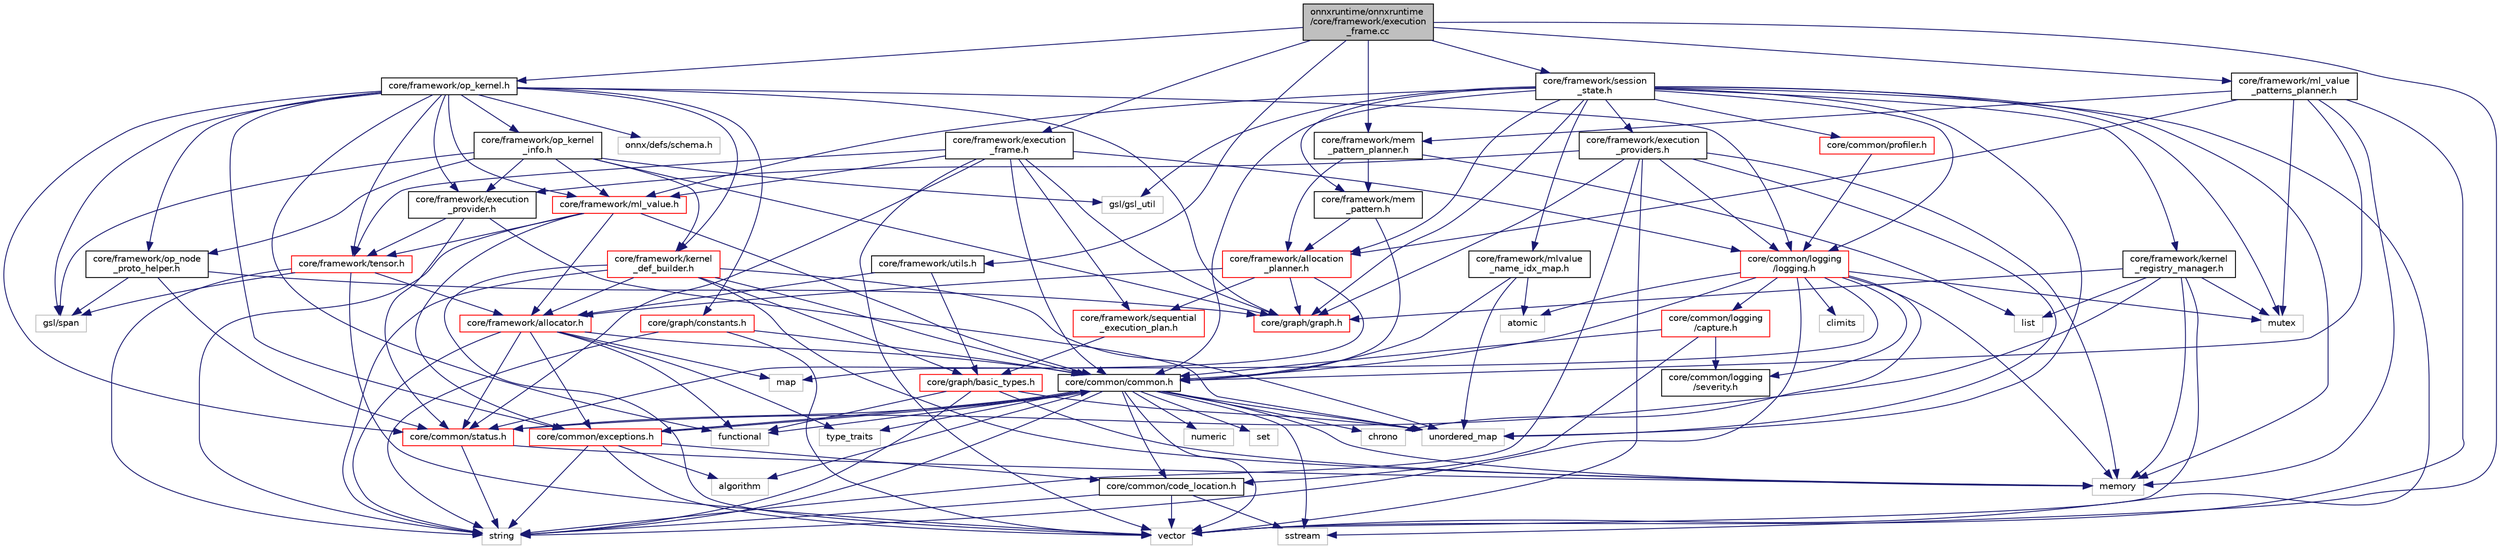 digraph "onnxruntime/onnxruntime/core/framework/execution_frame.cc"
{
  edge [fontname="Helvetica",fontsize="10",labelfontname="Helvetica",labelfontsize="10"];
  node [fontname="Helvetica",fontsize="10",shape=record];
  Node0 [label="onnxruntime/onnxruntime\l/core/framework/execution\l_frame.cc",height=0.2,width=0.4,color="black", fillcolor="grey75", style="filled", fontcolor="black"];
  Node0 -> Node1 [color="midnightblue",fontsize="10",style="solid"];
  Node1 [label="core/framework/execution\l_frame.h",height=0.2,width=0.4,color="black", fillcolor="white", style="filled",URL="$execution__frame_8h.html"];
  Node1 -> Node2 [color="midnightblue",fontsize="10",style="solid"];
  Node2 [label="vector",height=0.2,width=0.4,color="grey75", fillcolor="white", style="filled"];
  Node1 -> Node3 [color="midnightblue",fontsize="10",style="solid"];
  Node3 [label="core/common/common.h",height=0.2,width=0.4,color="black", fillcolor="white", style="filled",URL="$include_2onnxruntime_2core_2common_2common_8h.html"];
  Node3 -> Node4 [color="midnightblue",fontsize="10",style="solid"];
  Node4 [label="algorithm",height=0.2,width=0.4,color="grey75", fillcolor="white", style="filled"];
  Node3 -> Node5 [color="midnightblue",fontsize="10",style="solid"];
  Node5 [label="functional",height=0.2,width=0.4,color="grey75", fillcolor="white", style="filled"];
  Node3 -> Node6 [color="midnightblue",fontsize="10",style="solid"];
  Node6 [label="memory",height=0.2,width=0.4,color="grey75", fillcolor="white", style="filled"];
  Node3 -> Node7 [color="midnightblue",fontsize="10",style="solid"];
  Node7 [label="numeric",height=0.2,width=0.4,color="grey75", fillcolor="white", style="filled"];
  Node3 -> Node8 [color="midnightblue",fontsize="10",style="solid"];
  Node8 [label="set",height=0.2,width=0.4,color="grey75", fillcolor="white", style="filled"];
  Node3 -> Node9 [color="midnightblue",fontsize="10",style="solid"];
  Node9 [label="sstream",height=0.2,width=0.4,color="grey75", fillcolor="white", style="filled"];
  Node3 -> Node10 [color="midnightblue",fontsize="10",style="solid"];
  Node10 [label="string",height=0.2,width=0.4,color="grey75", fillcolor="white", style="filled"];
  Node3 -> Node11 [color="midnightblue",fontsize="10",style="solid"];
  Node11 [label="type_traits",height=0.2,width=0.4,color="grey75", fillcolor="white", style="filled"];
  Node3 -> Node12 [color="midnightblue",fontsize="10",style="solid"];
  Node12 [label="unordered_map",height=0.2,width=0.4,color="grey75", fillcolor="white", style="filled"];
  Node3 -> Node2 [color="midnightblue",fontsize="10",style="solid"];
  Node3 -> Node13 [color="midnightblue",fontsize="10",style="solid"];
  Node13 [label="chrono",height=0.2,width=0.4,color="grey75", fillcolor="white", style="filled"];
  Node3 -> Node14 [color="midnightblue",fontsize="10",style="solid"];
  Node14 [label="core/common/code_location.h",height=0.2,width=0.4,color="black", fillcolor="white", style="filled",URL="$code__location_8h.html"];
  Node14 -> Node9 [color="midnightblue",fontsize="10",style="solid"];
  Node14 -> Node10 [color="midnightblue",fontsize="10",style="solid"];
  Node14 -> Node2 [color="midnightblue",fontsize="10",style="solid"];
  Node3 -> Node15 [color="midnightblue",fontsize="10",style="solid"];
  Node15 [label="core/common/exceptions.h",height=0.2,width=0.4,color="red", fillcolor="white", style="filled",URL="$exceptions_8h.html"];
  Node15 -> Node4 [color="midnightblue",fontsize="10",style="solid"];
  Node15 -> Node10 [color="midnightblue",fontsize="10",style="solid"];
  Node15 -> Node2 [color="midnightblue",fontsize="10",style="solid"];
  Node15 -> Node3 [color="midnightblue",fontsize="10",style="solid"];
  Node15 -> Node14 [color="midnightblue",fontsize="10",style="solid"];
  Node3 -> Node19 [color="midnightblue",fontsize="10",style="solid"];
  Node19 [label="core/common/status.h",height=0.2,width=0.4,color="red", fillcolor="white", style="filled",URL="$status_8h.html"];
  Node19 -> Node6 [color="midnightblue",fontsize="10",style="solid"];
  Node19 -> Node10 [color="midnightblue",fontsize="10",style="solid"];
  Node1 -> Node22 [color="midnightblue",fontsize="10",style="solid"];
  Node22 [label="core/common/logging\l/logging.h",height=0.2,width=0.4,color="red", fillcolor="white", style="filled",URL="$logging_8h.html"];
  Node22 -> Node23 [color="midnightblue",fontsize="10",style="solid"];
  Node23 [label="atomic",height=0.2,width=0.4,color="grey75", fillcolor="white", style="filled"];
  Node22 -> Node13 [color="midnightblue",fontsize="10",style="solid"];
  Node22 -> Node24 [color="midnightblue",fontsize="10",style="solid"];
  Node24 [label="climits",height=0.2,width=0.4,color="grey75", fillcolor="white", style="filled"];
  Node22 -> Node25 [color="midnightblue",fontsize="10",style="solid"];
  Node25 [label="map",height=0.2,width=0.4,color="grey75", fillcolor="white", style="filled"];
  Node22 -> Node6 [color="midnightblue",fontsize="10",style="solid"];
  Node22 -> Node26 [color="midnightblue",fontsize="10",style="solid"];
  Node26 [label="mutex",height=0.2,width=0.4,color="grey75", fillcolor="white", style="filled"];
  Node22 -> Node10 [color="midnightblue",fontsize="10",style="solid"];
  Node22 -> Node3 [color="midnightblue",fontsize="10",style="solid"];
  Node22 -> Node27 [color="midnightblue",fontsize="10",style="solid"];
  Node27 [label="core/common/logging\l/capture.h",height=0.2,width=0.4,color="red", fillcolor="white", style="filled",URL="$capture_8h.html"];
  Node27 -> Node3 [color="midnightblue",fontsize="10",style="solid"];
  Node27 -> Node14 [color="midnightblue",fontsize="10",style="solid"];
  Node27 -> Node29 [color="midnightblue",fontsize="10",style="solid"];
  Node29 [label="core/common/logging\l/severity.h",height=0.2,width=0.4,color="black", fillcolor="white", style="filled",URL="$severity_8h.html"];
  Node22 -> Node29 [color="midnightblue",fontsize="10",style="solid"];
  Node1 -> Node19 [color="midnightblue",fontsize="10",style="solid"];
  Node1 -> Node31 [color="midnightblue",fontsize="10",style="solid"];
  Node31 [label="core/framework/ml_value.h",height=0.2,width=0.4,color="red", fillcolor="white", style="filled",URL="$ml__value_8h.html"];
  Node31 -> Node10 [color="midnightblue",fontsize="10",style="solid"];
  Node31 -> Node3 [color="midnightblue",fontsize="10",style="solid"];
  Node31 -> Node15 [color="midnightblue",fontsize="10",style="solid"];
  Node31 -> Node32 [color="midnightblue",fontsize="10",style="solid"];
  Node32 [label="core/framework/allocator.h",height=0.2,width=0.4,color="red", fillcolor="white", style="filled",URL="$framework_2allocator_8h.html"];
  Node32 -> Node5 [color="midnightblue",fontsize="10",style="solid"];
  Node32 -> Node25 [color="midnightblue",fontsize="10",style="solid"];
  Node32 -> Node10 [color="midnightblue",fontsize="10",style="solid"];
  Node32 -> Node11 [color="midnightblue",fontsize="10",style="solid"];
  Node32 -> Node3 [color="midnightblue",fontsize="10",style="solid"];
  Node32 -> Node15 [color="midnightblue",fontsize="10",style="solid"];
  Node32 -> Node19 [color="midnightblue",fontsize="10",style="solid"];
  Node31 -> Node43 [color="midnightblue",fontsize="10",style="solid"];
  Node43 [label="core/framework/tensor.h",height=0.2,width=0.4,color="red", fillcolor="white", style="filled",URL="$tensor_8h.html"];
  Node43 -> Node10 [color="midnightblue",fontsize="10",style="solid"];
  Node43 -> Node2 [color="midnightblue",fontsize="10",style="solid"];
  Node43 -> Node45 [color="midnightblue",fontsize="10",style="solid"];
  Node45 [label="gsl/span",height=0.2,width=0.4,color="grey75", fillcolor="white", style="filled"];
  Node43 -> Node32 [color="midnightblue",fontsize="10",style="solid"];
  Node1 -> Node49 [color="midnightblue",fontsize="10",style="solid"];
  Node49 [label="core/framework/sequential\l_execution_plan.h",height=0.2,width=0.4,color="red", fillcolor="white", style="filled",URL="$sequential__execution__plan_8h.html"];
  Node49 -> Node35 [color="midnightblue",fontsize="10",style="solid"];
  Node35 [label="core/graph/basic_types.h",height=0.2,width=0.4,color="red", fillcolor="white", style="filled",URL="$basic__types_8h.html"];
  Node35 -> Node12 [color="midnightblue",fontsize="10",style="solid"];
  Node35 -> Node10 [color="midnightblue",fontsize="10",style="solid"];
  Node35 -> Node6 [color="midnightblue",fontsize="10",style="solid"];
  Node35 -> Node5 [color="midnightblue",fontsize="10",style="solid"];
  Node1 -> Node43 [color="midnightblue",fontsize="10",style="solid"];
  Node1 -> Node51 [color="midnightblue",fontsize="10",style="solid"];
  Node51 [label="core/graph/graph.h",height=0.2,width=0.4,color="red", fillcolor="white", style="filled",URL="$graph_8h.html"];
  Node0 -> Node9 [color="midnightblue",fontsize="10",style="solid"];
  Node0 -> Node65 [color="midnightblue",fontsize="10",style="solid"];
  Node65 [label="core/framework/mem\l_pattern_planner.h",height=0.2,width=0.4,color="black", fillcolor="white", style="filled",URL="$mem__pattern__planner_8h.html"];
  Node65 -> Node66 [color="midnightblue",fontsize="10",style="solid"];
  Node66 [label="core/framework/mem\l_pattern.h",height=0.2,width=0.4,color="black", fillcolor="white", style="filled",URL="$mem__pattern_8h.html"];
  Node66 -> Node3 [color="midnightblue",fontsize="10",style="solid"];
  Node66 -> Node67 [color="midnightblue",fontsize="10",style="solid"];
  Node67 [label="core/framework/allocation\l_planner.h",height=0.2,width=0.4,color="red", fillcolor="white", style="filled",URL="$allocation__planner_8h.html"];
  Node67 -> Node19 [color="midnightblue",fontsize="10",style="solid"];
  Node67 -> Node32 [color="midnightblue",fontsize="10",style="solid"];
  Node67 -> Node49 [color="midnightblue",fontsize="10",style="solid"];
  Node67 -> Node51 [color="midnightblue",fontsize="10",style="solid"];
  Node65 -> Node67 [color="midnightblue",fontsize="10",style="solid"];
  Node65 -> Node68 [color="midnightblue",fontsize="10",style="solid"];
  Node68 [label="list",height=0.2,width=0.4,color="grey75", fillcolor="white", style="filled"];
  Node0 -> Node69 [color="midnightblue",fontsize="10",style="solid"];
  Node69 [label="core/framework/ml_value\l_patterns_planner.h",height=0.2,width=0.4,color="black", fillcolor="white", style="filled",URL="$ml__value__patterns__planner_8h.html"];
  Node69 -> Node3 [color="midnightblue",fontsize="10",style="solid"];
  Node69 -> Node65 [color="midnightblue",fontsize="10",style="solid"];
  Node69 -> Node67 [color="midnightblue",fontsize="10",style="solid"];
  Node69 -> Node2 [color="midnightblue",fontsize="10",style="solid"];
  Node69 -> Node6 [color="midnightblue",fontsize="10",style="solid"];
  Node69 -> Node26 [color="midnightblue",fontsize="10",style="solid"];
  Node0 -> Node70 [color="midnightblue",fontsize="10",style="solid"];
  Node70 [label="core/framework/op_kernel.h",height=0.2,width=0.4,color="black", fillcolor="white", style="filled",URL="$op__kernel_8h.html"];
  Node70 -> Node5 [color="midnightblue",fontsize="10",style="solid"];
  Node70 -> Node15 [color="midnightblue",fontsize="10",style="solid"];
  Node70 -> Node22 [color="midnightblue",fontsize="10",style="solid"];
  Node70 -> Node19 [color="midnightblue",fontsize="10",style="solid"];
  Node70 -> Node71 [color="midnightblue",fontsize="10",style="solid"];
  Node71 [label="core/framework/execution\l_provider.h",height=0.2,width=0.4,color="black", fillcolor="white", style="filled",URL="$execution__provider_8h.html"];
  Node71 -> Node12 [color="midnightblue",fontsize="10",style="solid"];
  Node71 -> Node19 [color="midnightblue",fontsize="10",style="solid"];
  Node71 -> Node43 [color="midnightblue",fontsize="10",style="solid"];
  Node70 -> Node72 [color="midnightblue",fontsize="10",style="solid"];
  Node72 [label="core/framework/kernel\l_def_builder.h",height=0.2,width=0.4,color="red", fillcolor="white", style="filled",URL="$kernel__def__builder_8h.html"];
  Node72 -> Node6 [color="midnightblue",fontsize="10",style="solid"];
  Node72 -> Node10 [color="midnightblue",fontsize="10",style="solid"];
  Node72 -> Node12 [color="midnightblue",fontsize="10",style="solid"];
  Node72 -> Node2 [color="midnightblue",fontsize="10",style="solid"];
  Node72 -> Node3 [color="midnightblue",fontsize="10",style="solid"];
  Node72 -> Node35 [color="midnightblue",fontsize="10",style="solid"];
  Node72 -> Node32 [color="midnightblue",fontsize="10",style="solid"];
  Node70 -> Node31 [color="midnightblue",fontsize="10",style="solid"];
  Node70 -> Node74 [color="midnightblue",fontsize="10",style="solid"];
  Node74 [label="core/framework/op_kernel\l_info.h",height=0.2,width=0.4,color="black", fillcolor="white", style="filled",URL="$op__kernel__info_8h.html"];
  Node74 -> Node71 [color="midnightblue",fontsize="10",style="solid"];
  Node74 -> Node72 [color="midnightblue",fontsize="10",style="solid"];
  Node74 -> Node31 [color="midnightblue",fontsize="10",style="solid"];
  Node74 -> Node75 [color="midnightblue",fontsize="10",style="solid"];
  Node75 [label="core/framework/op_node\l_proto_helper.h",height=0.2,width=0.4,color="black", fillcolor="white", style="filled",URL="$op__node__proto__helper_8h.html"];
  Node75 -> Node19 [color="midnightblue",fontsize="10",style="solid"];
  Node75 -> Node51 [color="midnightblue",fontsize="10",style="solid"];
  Node75 -> Node45 [color="midnightblue",fontsize="10",style="solid"];
  Node74 -> Node51 [color="midnightblue",fontsize="10",style="solid"];
  Node74 -> Node45 [color="midnightblue",fontsize="10",style="solid"];
  Node74 -> Node63 [color="midnightblue",fontsize="10",style="solid"];
  Node63 [label="gsl/gsl_util",height=0.2,width=0.4,color="grey75", fillcolor="white", style="filled"];
  Node70 -> Node75 [color="midnightblue",fontsize="10",style="solid"];
  Node70 -> Node43 [color="midnightblue",fontsize="10",style="solid"];
  Node70 -> Node56 [color="midnightblue",fontsize="10",style="solid"];
  Node56 [label="core/graph/constants.h",height=0.2,width=0.4,color="red", fillcolor="white", style="filled",URL="$constants_8h.html"];
  Node56 -> Node10 [color="midnightblue",fontsize="10",style="solid"];
  Node56 -> Node2 [color="midnightblue",fontsize="10",style="solid"];
  Node56 -> Node3 [color="midnightblue",fontsize="10",style="solid"];
  Node70 -> Node51 [color="midnightblue",fontsize="10",style="solid"];
  Node70 -> Node45 [color="midnightblue",fontsize="10",style="solid"];
  Node70 -> Node60 [color="midnightblue",fontsize="10",style="solid"];
  Node60 [label="onnx/defs/schema.h",height=0.2,width=0.4,color="grey75", fillcolor="white", style="filled"];
  Node0 -> Node76 [color="midnightblue",fontsize="10",style="solid"];
  Node76 [label="core/framework/session\l_state.h",height=0.2,width=0.4,color="black", fillcolor="white", style="filled",URL="$session__state_8h.html"];
  Node76 -> Node6 [color="midnightblue",fontsize="10",style="solid"];
  Node76 -> Node26 [color="midnightblue",fontsize="10",style="solid"];
  Node76 -> Node12 [color="midnightblue",fontsize="10",style="solid"];
  Node76 -> Node2 [color="midnightblue",fontsize="10",style="solid"];
  Node76 -> Node63 [color="midnightblue",fontsize="10",style="solid"];
  Node76 -> Node3 [color="midnightblue",fontsize="10",style="solid"];
  Node76 -> Node22 [color="midnightblue",fontsize="10",style="solid"];
  Node76 -> Node77 [color="midnightblue",fontsize="10",style="solid"];
  Node77 [label="core/common/profiler.h",height=0.2,width=0.4,color="red", fillcolor="white", style="filled",URL="$profiler_8h.html"];
  Node77 -> Node22 [color="midnightblue",fontsize="10",style="solid"];
  Node76 -> Node67 [color="midnightblue",fontsize="10",style="solid"];
  Node76 -> Node79 [color="midnightblue",fontsize="10",style="solid"];
  Node79 [label="core/framework/execution\l_providers.h",height=0.2,width=0.4,color="black", fillcolor="white", style="filled",URL="$execution__providers_8h.html"];
  Node79 -> Node6 [color="midnightblue",fontsize="10",style="solid"];
  Node79 -> Node10 [color="midnightblue",fontsize="10",style="solid"];
  Node79 -> Node12 [color="midnightblue",fontsize="10",style="solid"];
  Node79 -> Node2 [color="midnightblue",fontsize="10",style="solid"];
  Node79 -> Node71 [color="midnightblue",fontsize="10",style="solid"];
  Node79 -> Node51 [color="midnightblue",fontsize="10",style="solid"];
  Node79 -> Node22 [color="midnightblue",fontsize="10",style="solid"];
  Node76 -> Node80 [color="midnightblue",fontsize="10",style="solid"];
  Node80 [label="core/framework/kernel\l_registry_manager.h",height=0.2,width=0.4,color="black", fillcolor="white", style="filled",URL="$kernel__registry__manager_8h.html"];
  Node80 -> Node6 [color="midnightblue",fontsize="10",style="solid"];
  Node80 -> Node2 [color="midnightblue",fontsize="10",style="solid"];
  Node80 -> Node68 [color="midnightblue",fontsize="10",style="solid"];
  Node80 -> Node26 [color="midnightblue",fontsize="10",style="solid"];
  Node80 -> Node19 [color="midnightblue",fontsize="10",style="solid"];
  Node80 -> Node51 [color="midnightblue",fontsize="10",style="solid"];
  Node76 -> Node66 [color="midnightblue",fontsize="10",style="solid"];
  Node76 -> Node31 [color="midnightblue",fontsize="10",style="solid"];
  Node76 -> Node81 [color="midnightblue",fontsize="10",style="solid"];
  Node81 [label="core/framework/mlvalue\l_name_idx_map.h",height=0.2,width=0.4,color="black", fillcolor="white", style="filled",URL="$mlvalue__name__idx__map_8h.html"];
  Node81 -> Node23 [color="midnightblue",fontsize="10",style="solid"];
  Node81 -> Node12 [color="midnightblue",fontsize="10",style="solid"];
  Node81 -> Node3 [color="midnightblue",fontsize="10",style="solid"];
  Node76 -> Node51 [color="midnightblue",fontsize="10",style="solid"];
  Node0 -> Node82 [color="midnightblue",fontsize="10",style="solid"];
  Node82 [label="core/framework/utils.h",height=0.2,width=0.4,color="black", fillcolor="white", style="filled",URL="$framework_2utils_8h.html"];
  Node82 -> Node35 [color="midnightblue",fontsize="10",style="solid"];
  Node82 -> Node32 [color="midnightblue",fontsize="10",style="solid"];
}
